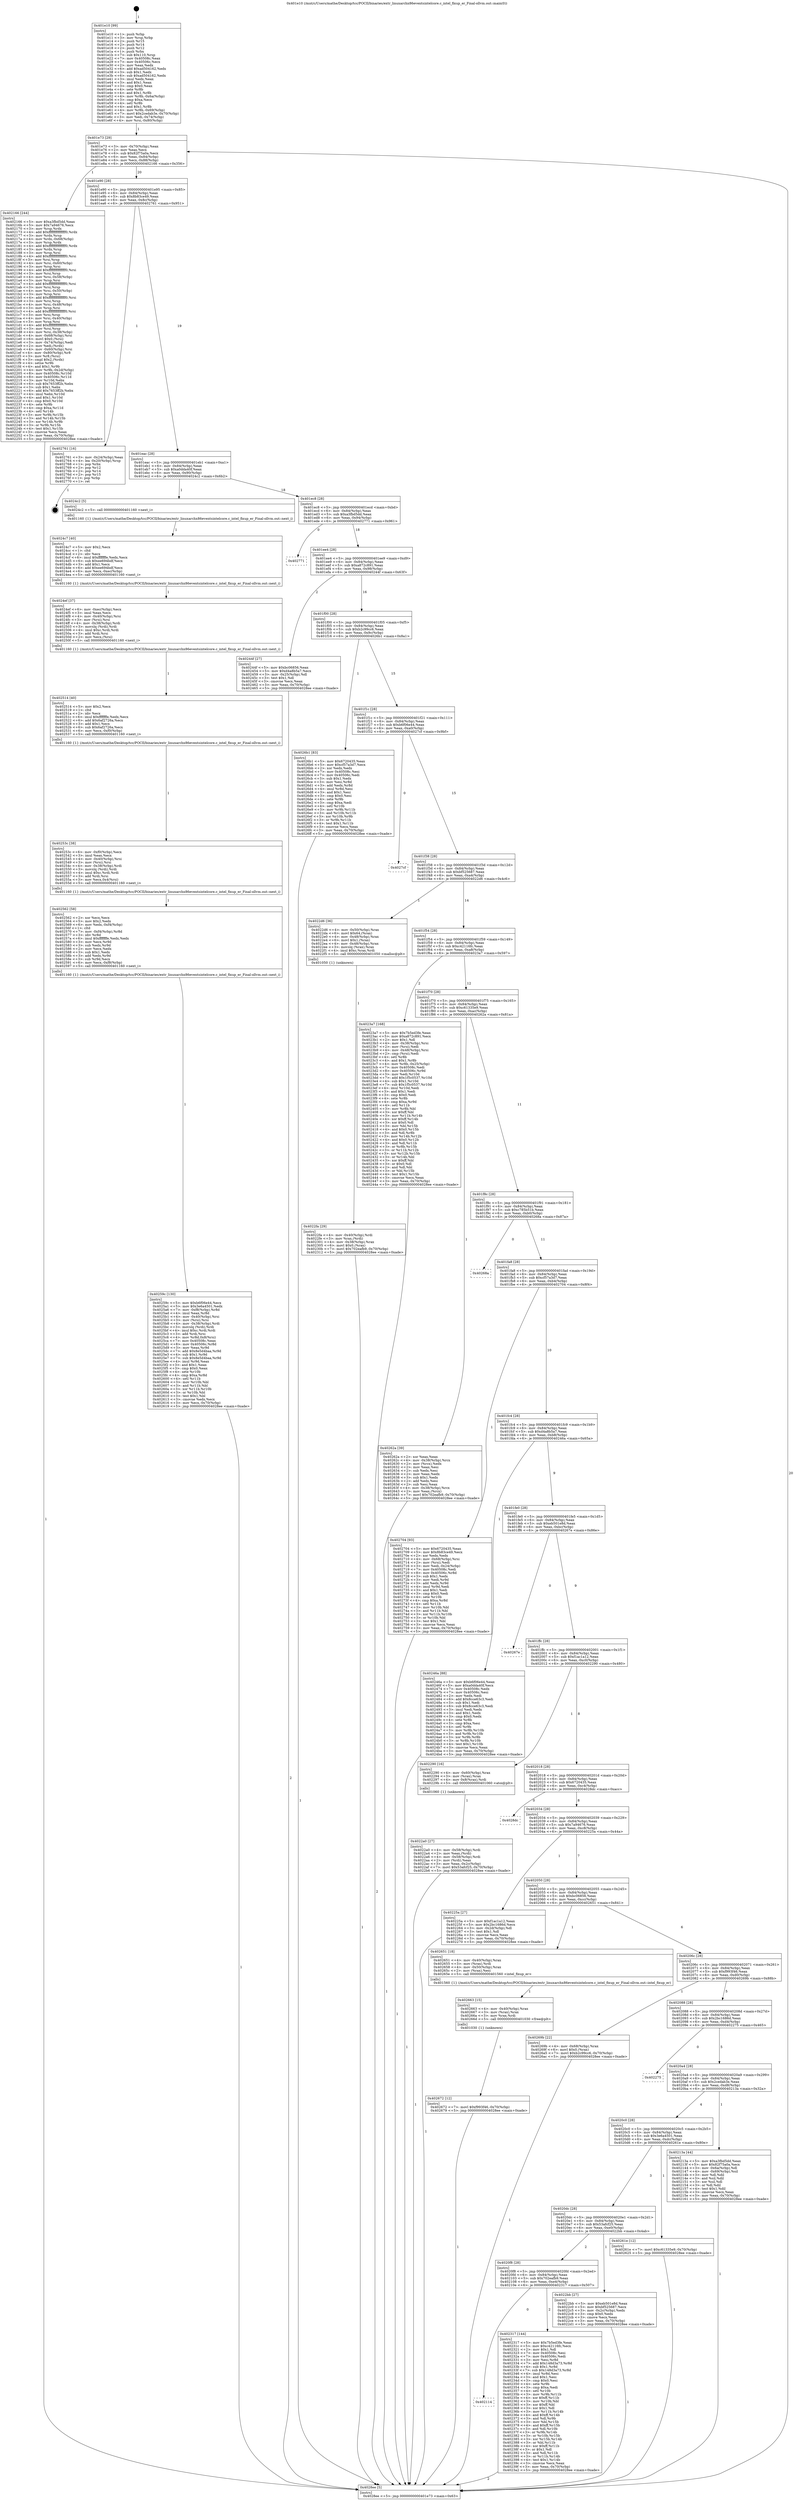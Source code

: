 digraph "0x401e10" {
  label = "0x401e10 (/mnt/c/Users/mathe/Desktop/tcc/POCII/binaries/extr_linuxarchx86eventsintelcore.c_intel_fixup_er_Final-ollvm.out::main(0))"
  labelloc = "t"
  node[shape=record]

  Entry [label="",width=0.3,height=0.3,shape=circle,fillcolor=black,style=filled]
  "0x401e73" [label="{
     0x401e73 [29]\l
     | [instrs]\l
     &nbsp;&nbsp;0x401e73 \<+3\>: mov -0x70(%rbp),%eax\l
     &nbsp;&nbsp;0x401e76 \<+2\>: mov %eax,%ecx\l
     &nbsp;&nbsp;0x401e78 \<+6\>: sub $0x82f75a0a,%ecx\l
     &nbsp;&nbsp;0x401e7e \<+6\>: mov %eax,-0x84(%rbp)\l
     &nbsp;&nbsp;0x401e84 \<+6\>: mov %ecx,-0x88(%rbp)\l
     &nbsp;&nbsp;0x401e8a \<+6\>: je 0000000000402166 \<main+0x356\>\l
  }"]
  "0x402166" [label="{
     0x402166 [244]\l
     | [instrs]\l
     &nbsp;&nbsp;0x402166 \<+5\>: mov $0xa3fbd5dd,%eax\l
     &nbsp;&nbsp;0x40216b \<+5\>: mov $0x7a94676,%ecx\l
     &nbsp;&nbsp;0x402170 \<+3\>: mov %rsp,%rdx\l
     &nbsp;&nbsp;0x402173 \<+4\>: add $0xfffffffffffffff0,%rdx\l
     &nbsp;&nbsp;0x402177 \<+3\>: mov %rdx,%rsp\l
     &nbsp;&nbsp;0x40217a \<+4\>: mov %rdx,-0x68(%rbp)\l
     &nbsp;&nbsp;0x40217e \<+3\>: mov %rsp,%rdx\l
     &nbsp;&nbsp;0x402181 \<+4\>: add $0xfffffffffffffff0,%rdx\l
     &nbsp;&nbsp;0x402185 \<+3\>: mov %rdx,%rsp\l
     &nbsp;&nbsp;0x402188 \<+3\>: mov %rsp,%rsi\l
     &nbsp;&nbsp;0x40218b \<+4\>: add $0xfffffffffffffff0,%rsi\l
     &nbsp;&nbsp;0x40218f \<+3\>: mov %rsi,%rsp\l
     &nbsp;&nbsp;0x402192 \<+4\>: mov %rsi,-0x60(%rbp)\l
     &nbsp;&nbsp;0x402196 \<+3\>: mov %rsp,%rsi\l
     &nbsp;&nbsp;0x402199 \<+4\>: add $0xfffffffffffffff0,%rsi\l
     &nbsp;&nbsp;0x40219d \<+3\>: mov %rsi,%rsp\l
     &nbsp;&nbsp;0x4021a0 \<+4\>: mov %rsi,-0x58(%rbp)\l
     &nbsp;&nbsp;0x4021a4 \<+3\>: mov %rsp,%rsi\l
     &nbsp;&nbsp;0x4021a7 \<+4\>: add $0xfffffffffffffff0,%rsi\l
     &nbsp;&nbsp;0x4021ab \<+3\>: mov %rsi,%rsp\l
     &nbsp;&nbsp;0x4021ae \<+4\>: mov %rsi,-0x50(%rbp)\l
     &nbsp;&nbsp;0x4021b2 \<+3\>: mov %rsp,%rsi\l
     &nbsp;&nbsp;0x4021b5 \<+4\>: add $0xfffffffffffffff0,%rsi\l
     &nbsp;&nbsp;0x4021b9 \<+3\>: mov %rsi,%rsp\l
     &nbsp;&nbsp;0x4021bc \<+4\>: mov %rsi,-0x48(%rbp)\l
     &nbsp;&nbsp;0x4021c0 \<+3\>: mov %rsp,%rsi\l
     &nbsp;&nbsp;0x4021c3 \<+4\>: add $0xfffffffffffffff0,%rsi\l
     &nbsp;&nbsp;0x4021c7 \<+3\>: mov %rsi,%rsp\l
     &nbsp;&nbsp;0x4021ca \<+4\>: mov %rsi,-0x40(%rbp)\l
     &nbsp;&nbsp;0x4021ce \<+3\>: mov %rsp,%rsi\l
     &nbsp;&nbsp;0x4021d1 \<+4\>: add $0xfffffffffffffff0,%rsi\l
     &nbsp;&nbsp;0x4021d5 \<+3\>: mov %rsi,%rsp\l
     &nbsp;&nbsp;0x4021d8 \<+4\>: mov %rsi,-0x38(%rbp)\l
     &nbsp;&nbsp;0x4021dc \<+4\>: mov -0x68(%rbp),%rsi\l
     &nbsp;&nbsp;0x4021e0 \<+6\>: movl $0x0,(%rsi)\l
     &nbsp;&nbsp;0x4021e6 \<+3\>: mov -0x74(%rbp),%edi\l
     &nbsp;&nbsp;0x4021e9 \<+2\>: mov %edi,(%rdx)\l
     &nbsp;&nbsp;0x4021eb \<+4\>: mov -0x60(%rbp),%rsi\l
     &nbsp;&nbsp;0x4021ef \<+4\>: mov -0x80(%rbp),%r8\l
     &nbsp;&nbsp;0x4021f3 \<+3\>: mov %r8,(%rsi)\l
     &nbsp;&nbsp;0x4021f6 \<+3\>: cmpl $0x2,(%rdx)\l
     &nbsp;&nbsp;0x4021f9 \<+4\>: setne %r9b\l
     &nbsp;&nbsp;0x4021fd \<+4\>: and $0x1,%r9b\l
     &nbsp;&nbsp;0x402201 \<+4\>: mov %r9b,-0x2d(%rbp)\l
     &nbsp;&nbsp;0x402205 \<+8\>: mov 0x40508c,%r10d\l
     &nbsp;&nbsp;0x40220d \<+8\>: mov 0x40506c,%r11d\l
     &nbsp;&nbsp;0x402215 \<+3\>: mov %r10d,%ebx\l
     &nbsp;&nbsp;0x402218 \<+6\>: sub $0x7653ff2b,%ebx\l
     &nbsp;&nbsp;0x40221e \<+3\>: sub $0x1,%ebx\l
     &nbsp;&nbsp;0x402221 \<+6\>: add $0x7653ff2b,%ebx\l
     &nbsp;&nbsp;0x402227 \<+4\>: imul %ebx,%r10d\l
     &nbsp;&nbsp;0x40222b \<+4\>: and $0x1,%r10d\l
     &nbsp;&nbsp;0x40222f \<+4\>: cmp $0x0,%r10d\l
     &nbsp;&nbsp;0x402233 \<+4\>: sete %r9b\l
     &nbsp;&nbsp;0x402237 \<+4\>: cmp $0xa,%r11d\l
     &nbsp;&nbsp;0x40223b \<+4\>: setl %r14b\l
     &nbsp;&nbsp;0x40223f \<+3\>: mov %r9b,%r15b\l
     &nbsp;&nbsp;0x402242 \<+3\>: and %r14b,%r15b\l
     &nbsp;&nbsp;0x402245 \<+3\>: xor %r14b,%r9b\l
     &nbsp;&nbsp;0x402248 \<+3\>: or %r9b,%r15b\l
     &nbsp;&nbsp;0x40224b \<+4\>: test $0x1,%r15b\l
     &nbsp;&nbsp;0x40224f \<+3\>: cmovne %ecx,%eax\l
     &nbsp;&nbsp;0x402252 \<+3\>: mov %eax,-0x70(%rbp)\l
     &nbsp;&nbsp;0x402255 \<+5\>: jmp 00000000004028ee \<main+0xade\>\l
  }"]
  "0x401e90" [label="{
     0x401e90 [28]\l
     | [instrs]\l
     &nbsp;&nbsp;0x401e90 \<+5\>: jmp 0000000000401e95 \<main+0x85\>\l
     &nbsp;&nbsp;0x401e95 \<+6\>: mov -0x84(%rbp),%eax\l
     &nbsp;&nbsp;0x401e9b \<+5\>: sub $0x8b83ce49,%eax\l
     &nbsp;&nbsp;0x401ea0 \<+6\>: mov %eax,-0x8c(%rbp)\l
     &nbsp;&nbsp;0x401ea6 \<+6\>: je 0000000000402761 \<main+0x951\>\l
  }"]
  Exit [label="",width=0.3,height=0.3,shape=circle,fillcolor=black,style=filled,peripheries=2]
  "0x402761" [label="{
     0x402761 [16]\l
     | [instrs]\l
     &nbsp;&nbsp;0x402761 \<+3\>: mov -0x24(%rbp),%eax\l
     &nbsp;&nbsp;0x402764 \<+4\>: lea -0x20(%rbp),%rsp\l
     &nbsp;&nbsp;0x402768 \<+1\>: pop %rbx\l
     &nbsp;&nbsp;0x402769 \<+2\>: pop %r12\l
     &nbsp;&nbsp;0x40276b \<+2\>: pop %r14\l
     &nbsp;&nbsp;0x40276d \<+2\>: pop %r15\l
     &nbsp;&nbsp;0x40276f \<+1\>: pop %rbp\l
     &nbsp;&nbsp;0x402770 \<+1\>: ret\l
  }"]
  "0x401eac" [label="{
     0x401eac [28]\l
     | [instrs]\l
     &nbsp;&nbsp;0x401eac \<+5\>: jmp 0000000000401eb1 \<main+0xa1\>\l
     &nbsp;&nbsp;0x401eb1 \<+6\>: mov -0x84(%rbp),%eax\l
     &nbsp;&nbsp;0x401eb7 \<+5\>: sub $0xa0dda40f,%eax\l
     &nbsp;&nbsp;0x401ebc \<+6\>: mov %eax,-0x90(%rbp)\l
     &nbsp;&nbsp;0x401ec2 \<+6\>: je 00000000004024c2 \<main+0x6b2\>\l
  }"]
  "0x402672" [label="{
     0x402672 [12]\l
     | [instrs]\l
     &nbsp;&nbsp;0x402672 \<+7\>: movl $0xf993f46,-0x70(%rbp)\l
     &nbsp;&nbsp;0x402679 \<+5\>: jmp 00000000004028ee \<main+0xade\>\l
  }"]
  "0x4024c2" [label="{
     0x4024c2 [5]\l
     | [instrs]\l
     &nbsp;&nbsp;0x4024c2 \<+5\>: call 0000000000401160 \<next_i\>\l
     | [calls]\l
     &nbsp;&nbsp;0x401160 \{1\} (/mnt/c/Users/mathe/Desktop/tcc/POCII/binaries/extr_linuxarchx86eventsintelcore.c_intel_fixup_er_Final-ollvm.out::next_i)\l
  }"]
  "0x401ec8" [label="{
     0x401ec8 [28]\l
     | [instrs]\l
     &nbsp;&nbsp;0x401ec8 \<+5\>: jmp 0000000000401ecd \<main+0xbd\>\l
     &nbsp;&nbsp;0x401ecd \<+6\>: mov -0x84(%rbp),%eax\l
     &nbsp;&nbsp;0x401ed3 \<+5\>: sub $0xa3fbd5dd,%eax\l
     &nbsp;&nbsp;0x401ed8 \<+6\>: mov %eax,-0x94(%rbp)\l
     &nbsp;&nbsp;0x401ede \<+6\>: je 0000000000402771 \<main+0x961\>\l
  }"]
  "0x402663" [label="{
     0x402663 [15]\l
     | [instrs]\l
     &nbsp;&nbsp;0x402663 \<+4\>: mov -0x40(%rbp),%rax\l
     &nbsp;&nbsp;0x402667 \<+3\>: mov (%rax),%rax\l
     &nbsp;&nbsp;0x40266a \<+3\>: mov %rax,%rdi\l
     &nbsp;&nbsp;0x40266d \<+5\>: call 0000000000401030 \<free@plt\>\l
     | [calls]\l
     &nbsp;&nbsp;0x401030 \{1\} (unknown)\l
  }"]
  "0x402771" [label="{
     0x402771\l
  }", style=dashed]
  "0x401ee4" [label="{
     0x401ee4 [28]\l
     | [instrs]\l
     &nbsp;&nbsp;0x401ee4 \<+5\>: jmp 0000000000401ee9 \<main+0xd9\>\l
     &nbsp;&nbsp;0x401ee9 \<+6\>: mov -0x84(%rbp),%eax\l
     &nbsp;&nbsp;0x401eef \<+5\>: sub $0xa872c891,%eax\l
     &nbsp;&nbsp;0x401ef4 \<+6\>: mov %eax,-0x98(%rbp)\l
     &nbsp;&nbsp;0x401efa \<+6\>: je 000000000040244f \<main+0x63f\>\l
  }"]
  "0x40259c" [label="{
     0x40259c [130]\l
     | [instrs]\l
     &nbsp;&nbsp;0x40259c \<+5\>: mov $0xb6f06e44,%ecx\l
     &nbsp;&nbsp;0x4025a1 \<+5\>: mov $0x3e6a4501,%edx\l
     &nbsp;&nbsp;0x4025a6 \<+7\>: mov -0xf8(%rbp),%r8d\l
     &nbsp;&nbsp;0x4025ad \<+4\>: imul %eax,%r8d\l
     &nbsp;&nbsp;0x4025b1 \<+4\>: mov -0x40(%rbp),%rsi\l
     &nbsp;&nbsp;0x4025b5 \<+3\>: mov (%rsi),%rsi\l
     &nbsp;&nbsp;0x4025b8 \<+4\>: mov -0x38(%rbp),%rdi\l
     &nbsp;&nbsp;0x4025bc \<+3\>: movslq (%rdi),%rdi\l
     &nbsp;&nbsp;0x4025bf \<+4\>: imul $0xc,%rdi,%rdi\l
     &nbsp;&nbsp;0x4025c3 \<+3\>: add %rdi,%rsi\l
     &nbsp;&nbsp;0x4025c6 \<+4\>: mov %r8d,0x8(%rsi)\l
     &nbsp;&nbsp;0x4025ca \<+7\>: mov 0x40508c,%eax\l
     &nbsp;&nbsp;0x4025d1 \<+8\>: mov 0x40506c,%r8d\l
     &nbsp;&nbsp;0x4025d9 \<+3\>: mov %eax,%r9d\l
     &nbsp;&nbsp;0x4025dc \<+7\>: add $0x8e5d4baa,%r9d\l
     &nbsp;&nbsp;0x4025e3 \<+4\>: sub $0x1,%r9d\l
     &nbsp;&nbsp;0x4025e7 \<+7\>: sub $0x8e5d4baa,%r9d\l
     &nbsp;&nbsp;0x4025ee \<+4\>: imul %r9d,%eax\l
     &nbsp;&nbsp;0x4025f2 \<+3\>: and $0x1,%eax\l
     &nbsp;&nbsp;0x4025f5 \<+3\>: cmp $0x0,%eax\l
     &nbsp;&nbsp;0x4025f8 \<+4\>: sete %r10b\l
     &nbsp;&nbsp;0x4025fc \<+4\>: cmp $0xa,%r8d\l
     &nbsp;&nbsp;0x402600 \<+4\>: setl %r11b\l
     &nbsp;&nbsp;0x402604 \<+3\>: mov %r10b,%bl\l
     &nbsp;&nbsp;0x402607 \<+3\>: and %r11b,%bl\l
     &nbsp;&nbsp;0x40260a \<+3\>: xor %r11b,%r10b\l
     &nbsp;&nbsp;0x40260d \<+3\>: or %r10b,%bl\l
     &nbsp;&nbsp;0x402610 \<+3\>: test $0x1,%bl\l
     &nbsp;&nbsp;0x402613 \<+3\>: cmovne %edx,%ecx\l
     &nbsp;&nbsp;0x402616 \<+3\>: mov %ecx,-0x70(%rbp)\l
     &nbsp;&nbsp;0x402619 \<+5\>: jmp 00000000004028ee \<main+0xade\>\l
  }"]
  "0x40244f" [label="{
     0x40244f [27]\l
     | [instrs]\l
     &nbsp;&nbsp;0x40244f \<+5\>: mov $0xbc06856,%eax\l
     &nbsp;&nbsp;0x402454 \<+5\>: mov $0xd4a8b5a7,%ecx\l
     &nbsp;&nbsp;0x402459 \<+3\>: mov -0x25(%rbp),%dl\l
     &nbsp;&nbsp;0x40245c \<+3\>: test $0x1,%dl\l
     &nbsp;&nbsp;0x40245f \<+3\>: cmovne %ecx,%eax\l
     &nbsp;&nbsp;0x402462 \<+3\>: mov %eax,-0x70(%rbp)\l
     &nbsp;&nbsp;0x402465 \<+5\>: jmp 00000000004028ee \<main+0xade\>\l
  }"]
  "0x401f00" [label="{
     0x401f00 [28]\l
     | [instrs]\l
     &nbsp;&nbsp;0x401f00 \<+5\>: jmp 0000000000401f05 \<main+0xf5\>\l
     &nbsp;&nbsp;0x401f05 \<+6\>: mov -0x84(%rbp),%eax\l
     &nbsp;&nbsp;0x401f0b \<+5\>: sub $0xb2c99cc6,%eax\l
     &nbsp;&nbsp;0x401f10 \<+6\>: mov %eax,-0x9c(%rbp)\l
     &nbsp;&nbsp;0x401f16 \<+6\>: je 00000000004026b1 \<main+0x8a1\>\l
  }"]
  "0x402562" [label="{
     0x402562 [58]\l
     | [instrs]\l
     &nbsp;&nbsp;0x402562 \<+2\>: xor %ecx,%ecx\l
     &nbsp;&nbsp;0x402564 \<+5\>: mov $0x2,%edx\l
     &nbsp;&nbsp;0x402569 \<+6\>: mov %edx,-0xf4(%rbp)\l
     &nbsp;&nbsp;0x40256f \<+1\>: cltd\l
     &nbsp;&nbsp;0x402570 \<+7\>: mov -0xf4(%rbp),%r8d\l
     &nbsp;&nbsp;0x402577 \<+3\>: idiv %r8d\l
     &nbsp;&nbsp;0x40257a \<+6\>: imul $0xfffffffe,%edx,%edx\l
     &nbsp;&nbsp;0x402580 \<+3\>: mov %ecx,%r9d\l
     &nbsp;&nbsp;0x402583 \<+3\>: sub %edx,%r9d\l
     &nbsp;&nbsp;0x402586 \<+2\>: mov %ecx,%edx\l
     &nbsp;&nbsp;0x402588 \<+3\>: sub $0x1,%edx\l
     &nbsp;&nbsp;0x40258b \<+3\>: add %edx,%r9d\l
     &nbsp;&nbsp;0x40258e \<+3\>: sub %r9d,%ecx\l
     &nbsp;&nbsp;0x402591 \<+6\>: mov %ecx,-0xf8(%rbp)\l
     &nbsp;&nbsp;0x402597 \<+5\>: call 0000000000401160 \<next_i\>\l
     | [calls]\l
     &nbsp;&nbsp;0x401160 \{1\} (/mnt/c/Users/mathe/Desktop/tcc/POCII/binaries/extr_linuxarchx86eventsintelcore.c_intel_fixup_er_Final-ollvm.out::next_i)\l
  }"]
  "0x4026b1" [label="{
     0x4026b1 [83]\l
     | [instrs]\l
     &nbsp;&nbsp;0x4026b1 \<+5\>: mov $0x6720435,%eax\l
     &nbsp;&nbsp;0x4026b6 \<+5\>: mov $0xcf57a3d7,%ecx\l
     &nbsp;&nbsp;0x4026bb \<+2\>: xor %edx,%edx\l
     &nbsp;&nbsp;0x4026bd \<+7\>: mov 0x40508c,%esi\l
     &nbsp;&nbsp;0x4026c4 \<+7\>: mov 0x40506c,%edi\l
     &nbsp;&nbsp;0x4026cb \<+3\>: sub $0x1,%edx\l
     &nbsp;&nbsp;0x4026ce \<+3\>: mov %esi,%r8d\l
     &nbsp;&nbsp;0x4026d1 \<+3\>: add %edx,%r8d\l
     &nbsp;&nbsp;0x4026d4 \<+4\>: imul %r8d,%esi\l
     &nbsp;&nbsp;0x4026d8 \<+3\>: and $0x1,%esi\l
     &nbsp;&nbsp;0x4026db \<+3\>: cmp $0x0,%esi\l
     &nbsp;&nbsp;0x4026de \<+4\>: sete %r9b\l
     &nbsp;&nbsp;0x4026e2 \<+3\>: cmp $0xa,%edi\l
     &nbsp;&nbsp;0x4026e5 \<+4\>: setl %r10b\l
     &nbsp;&nbsp;0x4026e9 \<+3\>: mov %r9b,%r11b\l
     &nbsp;&nbsp;0x4026ec \<+3\>: and %r10b,%r11b\l
     &nbsp;&nbsp;0x4026ef \<+3\>: xor %r10b,%r9b\l
     &nbsp;&nbsp;0x4026f2 \<+3\>: or %r9b,%r11b\l
     &nbsp;&nbsp;0x4026f5 \<+4\>: test $0x1,%r11b\l
     &nbsp;&nbsp;0x4026f9 \<+3\>: cmovne %ecx,%eax\l
     &nbsp;&nbsp;0x4026fc \<+3\>: mov %eax,-0x70(%rbp)\l
     &nbsp;&nbsp;0x4026ff \<+5\>: jmp 00000000004028ee \<main+0xade\>\l
  }"]
  "0x401f1c" [label="{
     0x401f1c [28]\l
     | [instrs]\l
     &nbsp;&nbsp;0x401f1c \<+5\>: jmp 0000000000401f21 \<main+0x111\>\l
     &nbsp;&nbsp;0x401f21 \<+6\>: mov -0x84(%rbp),%eax\l
     &nbsp;&nbsp;0x401f27 \<+5\>: sub $0xb6f06e44,%eax\l
     &nbsp;&nbsp;0x401f2c \<+6\>: mov %eax,-0xa0(%rbp)\l
     &nbsp;&nbsp;0x401f32 \<+6\>: je 00000000004027cf \<main+0x9bf\>\l
  }"]
  "0x40253c" [label="{
     0x40253c [38]\l
     | [instrs]\l
     &nbsp;&nbsp;0x40253c \<+6\>: mov -0xf0(%rbp),%ecx\l
     &nbsp;&nbsp;0x402542 \<+3\>: imul %eax,%ecx\l
     &nbsp;&nbsp;0x402545 \<+4\>: mov -0x40(%rbp),%rsi\l
     &nbsp;&nbsp;0x402549 \<+3\>: mov (%rsi),%rsi\l
     &nbsp;&nbsp;0x40254c \<+4\>: mov -0x38(%rbp),%rdi\l
     &nbsp;&nbsp;0x402550 \<+3\>: movslq (%rdi),%rdi\l
     &nbsp;&nbsp;0x402553 \<+4\>: imul $0xc,%rdi,%rdi\l
     &nbsp;&nbsp;0x402557 \<+3\>: add %rdi,%rsi\l
     &nbsp;&nbsp;0x40255a \<+3\>: mov %ecx,0x4(%rsi)\l
     &nbsp;&nbsp;0x40255d \<+5\>: call 0000000000401160 \<next_i\>\l
     | [calls]\l
     &nbsp;&nbsp;0x401160 \{1\} (/mnt/c/Users/mathe/Desktop/tcc/POCII/binaries/extr_linuxarchx86eventsintelcore.c_intel_fixup_er_Final-ollvm.out::next_i)\l
  }"]
  "0x4027cf" [label="{
     0x4027cf\l
  }", style=dashed]
  "0x401f38" [label="{
     0x401f38 [28]\l
     | [instrs]\l
     &nbsp;&nbsp;0x401f38 \<+5\>: jmp 0000000000401f3d \<main+0x12d\>\l
     &nbsp;&nbsp;0x401f3d \<+6\>: mov -0x84(%rbp),%eax\l
     &nbsp;&nbsp;0x401f43 \<+5\>: sub $0xbf525687,%eax\l
     &nbsp;&nbsp;0x401f48 \<+6\>: mov %eax,-0xa4(%rbp)\l
     &nbsp;&nbsp;0x401f4e \<+6\>: je 00000000004022d6 \<main+0x4c6\>\l
  }"]
  "0x402514" [label="{
     0x402514 [40]\l
     | [instrs]\l
     &nbsp;&nbsp;0x402514 \<+5\>: mov $0x2,%ecx\l
     &nbsp;&nbsp;0x402519 \<+1\>: cltd\l
     &nbsp;&nbsp;0x40251a \<+2\>: idiv %ecx\l
     &nbsp;&nbsp;0x40251c \<+6\>: imul $0xfffffffe,%edx,%ecx\l
     &nbsp;&nbsp;0x402522 \<+6\>: add $0x6af2726a,%ecx\l
     &nbsp;&nbsp;0x402528 \<+3\>: add $0x1,%ecx\l
     &nbsp;&nbsp;0x40252b \<+6\>: sub $0x6af2726a,%ecx\l
     &nbsp;&nbsp;0x402531 \<+6\>: mov %ecx,-0xf0(%rbp)\l
     &nbsp;&nbsp;0x402537 \<+5\>: call 0000000000401160 \<next_i\>\l
     | [calls]\l
     &nbsp;&nbsp;0x401160 \{1\} (/mnt/c/Users/mathe/Desktop/tcc/POCII/binaries/extr_linuxarchx86eventsintelcore.c_intel_fixup_er_Final-ollvm.out::next_i)\l
  }"]
  "0x4022d6" [label="{
     0x4022d6 [36]\l
     | [instrs]\l
     &nbsp;&nbsp;0x4022d6 \<+4\>: mov -0x50(%rbp),%rax\l
     &nbsp;&nbsp;0x4022da \<+6\>: movl $0x64,(%rax)\l
     &nbsp;&nbsp;0x4022e0 \<+4\>: mov -0x48(%rbp),%rax\l
     &nbsp;&nbsp;0x4022e4 \<+6\>: movl $0x1,(%rax)\l
     &nbsp;&nbsp;0x4022ea \<+4\>: mov -0x48(%rbp),%rax\l
     &nbsp;&nbsp;0x4022ee \<+3\>: movslq (%rax),%rax\l
     &nbsp;&nbsp;0x4022f1 \<+4\>: imul $0xc,%rax,%rdi\l
     &nbsp;&nbsp;0x4022f5 \<+5\>: call 0000000000401050 \<malloc@plt\>\l
     | [calls]\l
     &nbsp;&nbsp;0x401050 \{1\} (unknown)\l
  }"]
  "0x401f54" [label="{
     0x401f54 [28]\l
     | [instrs]\l
     &nbsp;&nbsp;0x401f54 \<+5\>: jmp 0000000000401f59 \<main+0x149\>\l
     &nbsp;&nbsp;0x401f59 \<+6\>: mov -0x84(%rbp),%eax\l
     &nbsp;&nbsp;0x401f5f \<+5\>: sub $0xc42116fc,%eax\l
     &nbsp;&nbsp;0x401f64 \<+6\>: mov %eax,-0xa8(%rbp)\l
     &nbsp;&nbsp;0x401f6a \<+6\>: je 00000000004023a7 \<main+0x597\>\l
  }"]
  "0x4024ef" [label="{
     0x4024ef [37]\l
     | [instrs]\l
     &nbsp;&nbsp;0x4024ef \<+6\>: mov -0xec(%rbp),%ecx\l
     &nbsp;&nbsp;0x4024f5 \<+3\>: imul %eax,%ecx\l
     &nbsp;&nbsp;0x4024f8 \<+4\>: mov -0x40(%rbp),%rsi\l
     &nbsp;&nbsp;0x4024fc \<+3\>: mov (%rsi),%rsi\l
     &nbsp;&nbsp;0x4024ff \<+4\>: mov -0x38(%rbp),%rdi\l
     &nbsp;&nbsp;0x402503 \<+3\>: movslq (%rdi),%rdi\l
     &nbsp;&nbsp;0x402506 \<+4\>: imul $0xc,%rdi,%rdi\l
     &nbsp;&nbsp;0x40250a \<+3\>: add %rdi,%rsi\l
     &nbsp;&nbsp;0x40250d \<+2\>: mov %ecx,(%rsi)\l
     &nbsp;&nbsp;0x40250f \<+5\>: call 0000000000401160 \<next_i\>\l
     | [calls]\l
     &nbsp;&nbsp;0x401160 \{1\} (/mnt/c/Users/mathe/Desktop/tcc/POCII/binaries/extr_linuxarchx86eventsintelcore.c_intel_fixup_er_Final-ollvm.out::next_i)\l
  }"]
  "0x4023a7" [label="{
     0x4023a7 [168]\l
     | [instrs]\l
     &nbsp;&nbsp;0x4023a7 \<+5\>: mov $0x7b5ed3fe,%eax\l
     &nbsp;&nbsp;0x4023ac \<+5\>: mov $0xa872c891,%ecx\l
     &nbsp;&nbsp;0x4023b1 \<+2\>: mov $0x1,%dl\l
     &nbsp;&nbsp;0x4023b3 \<+4\>: mov -0x38(%rbp),%rsi\l
     &nbsp;&nbsp;0x4023b7 \<+2\>: mov (%rsi),%edi\l
     &nbsp;&nbsp;0x4023b9 \<+4\>: mov -0x48(%rbp),%rsi\l
     &nbsp;&nbsp;0x4023bd \<+2\>: cmp (%rsi),%edi\l
     &nbsp;&nbsp;0x4023bf \<+4\>: setl %r8b\l
     &nbsp;&nbsp;0x4023c3 \<+4\>: and $0x1,%r8b\l
     &nbsp;&nbsp;0x4023c7 \<+4\>: mov %r8b,-0x25(%rbp)\l
     &nbsp;&nbsp;0x4023cb \<+7\>: mov 0x40508c,%edi\l
     &nbsp;&nbsp;0x4023d2 \<+8\>: mov 0x40506c,%r9d\l
     &nbsp;&nbsp;0x4023da \<+3\>: mov %edi,%r10d\l
     &nbsp;&nbsp;0x4023dd \<+7\>: add $0x1f5c0537,%r10d\l
     &nbsp;&nbsp;0x4023e4 \<+4\>: sub $0x1,%r10d\l
     &nbsp;&nbsp;0x4023e8 \<+7\>: sub $0x1f5c0537,%r10d\l
     &nbsp;&nbsp;0x4023ef \<+4\>: imul %r10d,%edi\l
     &nbsp;&nbsp;0x4023f3 \<+3\>: and $0x1,%edi\l
     &nbsp;&nbsp;0x4023f6 \<+3\>: cmp $0x0,%edi\l
     &nbsp;&nbsp;0x4023f9 \<+4\>: sete %r8b\l
     &nbsp;&nbsp;0x4023fd \<+4\>: cmp $0xa,%r9d\l
     &nbsp;&nbsp;0x402401 \<+4\>: setl %r11b\l
     &nbsp;&nbsp;0x402405 \<+3\>: mov %r8b,%bl\l
     &nbsp;&nbsp;0x402408 \<+3\>: xor $0xff,%bl\l
     &nbsp;&nbsp;0x40240b \<+3\>: mov %r11b,%r14b\l
     &nbsp;&nbsp;0x40240e \<+4\>: xor $0xff,%r14b\l
     &nbsp;&nbsp;0x402412 \<+3\>: xor $0x0,%dl\l
     &nbsp;&nbsp;0x402415 \<+3\>: mov %bl,%r15b\l
     &nbsp;&nbsp;0x402418 \<+4\>: and $0x0,%r15b\l
     &nbsp;&nbsp;0x40241c \<+3\>: and %dl,%r8b\l
     &nbsp;&nbsp;0x40241f \<+3\>: mov %r14b,%r12b\l
     &nbsp;&nbsp;0x402422 \<+4\>: and $0x0,%r12b\l
     &nbsp;&nbsp;0x402426 \<+3\>: and %dl,%r11b\l
     &nbsp;&nbsp;0x402429 \<+3\>: or %r8b,%r15b\l
     &nbsp;&nbsp;0x40242c \<+3\>: or %r11b,%r12b\l
     &nbsp;&nbsp;0x40242f \<+3\>: xor %r12b,%r15b\l
     &nbsp;&nbsp;0x402432 \<+3\>: or %r14b,%bl\l
     &nbsp;&nbsp;0x402435 \<+3\>: xor $0xff,%bl\l
     &nbsp;&nbsp;0x402438 \<+3\>: or $0x0,%dl\l
     &nbsp;&nbsp;0x40243b \<+2\>: and %dl,%bl\l
     &nbsp;&nbsp;0x40243d \<+3\>: or %bl,%r15b\l
     &nbsp;&nbsp;0x402440 \<+4\>: test $0x1,%r15b\l
     &nbsp;&nbsp;0x402444 \<+3\>: cmovne %ecx,%eax\l
     &nbsp;&nbsp;0x402447 \<+3\>: mov %eax,-0x70(%rbp)\l
     &nbsp;&nbsp;0x40244a \<+5\>: jmp 00000000004028ee \<main+0xade\>\l
  }"]
  "0x401f70" [label="{
     0x401f70 [28]\l
     | [instrs]\l
     &nbsp;&nbsp;0x401f70 \<+5\>: jmp 0000000000401f75 \<main+0x165\>\l
     &nbsp;&nbsp;0x401f75 \<+6\>: mov -0x84(%rbp),%eax\l
     &nbsp;&nbsp;0x401f7b \<+5\>: sub $0xc61335e9,%eax\l
     &nbsp;&nbsp;0x401f80 \<+6\>: mov %eax,-0xac(%rbp)\l
     &nbsp;&nbsp;0x401f86 \<+6\>: je 000000000040262a \<main+0x81a\>\l
  }"]
  "0x4024c7" [label="{
     0x4024c7 [40]\l
     | [instrs]\l
     &nbsp;&nbsp;0x4024c7 \<+5\>: mov $0x2,%ecx\l
     &nbsp;&nbsp;0x4024cc \<+1\>: cltd\l
     &nbsp;&nbsp;0x4024cd \<+2\>: idiv %ecx\l
     &nbsp;&nbsp;0x4024cf \<+6\>: imul $0xfffffffe,%edx,%ecx\l
     &nbsp;&nbsp;0x4024d5 \<+6\>: sub $0xee694bdf,%ecx\l
     &nbsp;&nbsp;0x4024db \<+3\>: add $0x1,%ecx\l
     &nbsp;&nbsp;0x4024de \<+6\>: add $0xee694bdf,%ecx\l
     &nbsp;&nbsp;0x4024e4 \<+6\>: mov %ecx,-0xec(%rbp)\l
     &nbsp;&nbsp;0x4024ea \<+5\>: call 0000000000401160 \<next_i\>\l
     | [calls]\l
     &nbsp;&nbsp;0x401160 \{1\} (/mnt/c/Users/mathe/Desktop/tcc/POCII/binaries/extr_linuxarchx86eventsintelcore.c_intel_fixup_er_Final-ollvm.out::next_i)\l
  }"]
  "0x40262a" [label="{
     0x40262a [39]\l
     | [instrs]\l
     &nbsp;&nbsp;0x40262a \<+2\>: xor %eax,%eax\l
     &nbsp;&nbsp;0x40262c \<+4\>: mov -0x38(%rbp),%rcx\l
     &nbsp;&nbsp;0x402630 \<+2\>: mov (%rcx),%edx\l
     &nbsp;&nbsp;0x402632 \<+2\>: mov %eax,%esi\l
     &nbsp;&nbsp;0x402634 \<+2\>: sub %edx,%esi\l
     &nbsp;&nbsp;0x402636 \<+2\>: mov %eax,%edx\l
     &nbsp;&nbsp;0x402638 \<+3\>: sub $0x1,%edx\l
     &nbsp;&nbsp;0x40263b \<+2\>: add %edx,%esi\l
     &nbsp;&nbsp;0x40263d \<+2\>: sub %esi,%eax\l
     &nbsp;&nbsp;0x40263f \<+4\>: mov -0x38(%rbp),%rcx\l
     &nbsp;&nbsp;0x402643 \<+2\>: mov %eax,(%rcx)\l
     &nbsp;&nbsp;0x402645 \<+7\>: movl $0x702eafb9,-0x70(%rbp)\l
     &nbsp;&nbsp;0x40264c \<+5\>: jmp 00000000004028ee \<main+0xade\>\l
  }"]
  "0x401f8c" [label="{
     0x401f8c [28]\l
     | [instrs]\l
     &nbsp;&nbsp;0x401f8c \<+5\>: jmp 0000000000401f91 \<main+0x181\>\l
     &nbsp;&nbsp;0x401f91 \<+6\>: mov -0x84(%rbp),%eax\l
     &nbsp;&nbsp;0x401f97 \<+5\>: sub $0xc785b51b,%eax\l
     &nbsp;&nbsp;0x401f9c \<+6\>: mov %eax,-0xb0(%rbp)\l
     &nbsp;&nbsp;0x401fa2 \<+6\>: je 000000000040268a \<main+0x87a\>\l
  }"]
  "0x402114" [label="{
     0x402114\l
  }", style=dashed]
  "0x40268a" [label="{
     0x40268a\l
  }", style=dashed]
  "0x401fa8" [label="{
     0x401fa8 [28]\l
     | [instrs]\l
     &nbsp;&nbsp;0x401fa8 \<+5\>: jmp 0000000000401fad \<main+0x19d\>\l
     &nbsp;&nbsp;0x401fad \<+6\>: mov -0x84(%rbp),%eax\l
     &nbsp;&nbsp;0x401fb3 \<+5\>: sub $0xcf57a3d7,%eax\l
     &nbsp;&nbsp;0x401fb8 \<+6\>: mov %eax,-0xb4(%rbp)\l
     &nbsp;&nbsp;0x401fbe \<+6\>: je 0000000000402704 \<main+0x8f4\>\l
  }"]
  "0x402317" [label="{
     0x402317 [144]\l
     | [instrs]\l
     &nbsp;&nbsp;0x402317 \<+5\>: mov $0x7b5ed3fe,%eax\l
     &nbsp;&nbsp;0x40231c \<+5\>: mov $0xc42116fc,%ecx\l
     &nbsp;&nbsp;0x402321 \<+2\>: mov $0x1,%dl\l
     &nbsp;&nbsp;0x402323 \<+7\>: mov 0x40508c,%esi\l
     &nbsp;&nbsp;0x40232a \<+7\>: mov 0x40506c,%edi\l
     &nbsp;&nbsp;0x402331 \<+3\>: mov %esi,%r8d\l
     &nbsp;&nbsp;0x402334 \<+7\>: add $0x148d3a73,%r8d\l
     &nbsp;&nbsp;0x40233b \<+4\>: sub $0x1,%r8d\l
     &nbsp;&nbsp;0x40233f \<+7\>: sub $0x148d3a73,%r8d\l
     &nbsp;&nbsp;0x402346 \<+4\>: imul %r8d,%esi\l
     &nbsp;&nbsp;0x40234a \<+3\>: and $0x1,%esi\l
     &nbsp;&nbsp;0x40234d \<+3\>: cmp $0x0,%esi\l
     &nbsp;&nbsp;0x402350 \<+4\>: sete %r9b\l
     &nbsp;&nbsp;0x402354 \<+3\>: cmp $0xa,%edi\l
     &nbsp;&nbsp;0x402357 \<+4\>: setl %r10b\l
     &nbsp;&nbsp;0x40235b \<+3\>: mov %r9b,%r11b\l
     &nbsp;&nbsp;0x40235e \<+4\>: xor $0xff,%r11b\l
     &nbsp;&nbsp;0x402362 \<+3\>: mov %r10b,%bl\l
     &nbsp;&nbsp;0x402365 \<+3\>: xor $0xff,%bl\l
     &nbsp;&nbsp;0x402368 \<+3\>: xor $0x1,%dl\l
     &nbsp;&nbsp;0x40236b \<+3\>: mov %r11b,%r14b\l
     &nbsp;&nbsp;0x40236e \<+4\>: and $0xff,%r14b\l
     &nbsp;&nbsp;0x402372 \<+3\>: and %dl,%r9b\l
     &nbsp;&nbsp;0x402375 \<+3\>: mov %bl,%r15b\l
     &nbsp;&nbsp;0x402378 \<+4\>: and $0xff,%r15b\l
     &nbsp;&nbsp;0x40237c \<+3\>: and %dl,%r10b\l
     &nbsp;&nbsp;0x40237f \<+3\>: or %r9b,%r14b\l
     &nbsp;&nbsp;0x402382 \<+3\>: or %r10b,%r15b\l
     &nbsp;&nbsp;0x402385 \<+3\>: xor %r15b,%r14b\l
     &nbsp;&nbsp;0x402388 \<+3\>: or %bl,%r11b\l
     &nbsp;&nbsp;0x40238b \<+4\>: xor $0xff,%r11b\l
     &nbsp;&nbsp;0x40238f \<+3\>: or $0x1,%dl\l
     &nbsp;&nbsp;0x402392 \<+3\>: and %dl,%r11b\l
     &nbsp;&nbsp;0x402395 \<+3\>: or %r11b,%r14b\l
     &nbsp;&nbsp;0x402398 \<+4\>: test $0x1,%r14b\l
     &nbsp;&nbsp;0x40239c \<+3\>: cmovne %ecx,%eax\l
     &nbsp;&nbsp;0x40239f \<+3\>: mov %eax,-0x70(%rbp)\l
     &nbsp;&nbsp;0x4023a2 \<+5\>: jmp 00000000004028ee \<main+0xade\>\l
  }"]
  "0x402704" [label="{
     0x402704 [93]\l
     | [instrs]\l
     &nbsp;&nbsp;0x402704 \<+5\>: mov $0x6720435,%eax\l
     &nbsp;&nbsp;0x402709 \<+5\>: mov $0x8b83ce49,%ecx\l
     &nbsp;&nbsp;0x40270e \<+2\>: xor %edx,%edx\l
     &nbsp;&nbsp;0x402710 \<+4\>: mov -0x68(%rbp),%rsi\l
     &nbsp;&nbsp;0x402714 \<+2\>: mov (%rsi),%edi\l
     &nbsp;&nbsp;0x402716 \<+3\>: mov %edi,-0x24(%rbp)\l
     &nbsp;&nbsp;0x402719 \<+7\>: mov 0x40508c,%edi\l
     &nbsp;&nbsp;0x402720 \<+8\>: mov 0x40506c,%r8d\l
     &nbsp;&nbsp;0x402728 \<+3\>: sub $0x1,%edx\l
     &nbsp;&nbsp;0x40272b \<+3\>: mov %edi,%r9d\l
     &nbsp;&nbsp;0x40272e \<+3\>: add %edx,%r9d\l
     &nbsp;&nbsp;0x402731 \<+4\>: imul %r9d,%edi\l
     &nbsp;&nbsp;0x402735 \<+3\>: and $0x1,%edi\l
     &nbsp;&nbsp;0x402738 \<+3\>: cmp $0x0,%edi\l
     &nbsp;&nbsp;0x40273b \<+4\>: sete %r10b\l
     &nbsp;&nbsp;0x40273f \<+4\>: cmp $0xa,%r8d\l
     &nbsp;&nbsp;0x402743 \<+4\>: setl %r11b\l
     &nbsp;&nbsp;0x402747 \<+3\>: mov %r10b,%bl\l
     &nbsp;&nbsp;0x40274a \<+3\>: and %r11b,%bl\l
     &nbsp;&nbsp;0x40274d \<+3\>: xor %r11b,%r10b\l
     &nbsp;&nbsp;0x402750 \<+3\>: or %r10b,%bl\l
     &nbsp;&nbsp;0x402753 \<+3\>: test $0x1,%bl\l
     &nbsp;&nbsp;0x402756 \<+3\>: cmovne %ecx,%eax\l
     &nbsp;&nbsp;0x402759 \<+3\>: mov %eax,-0x70(%rbp)\l
     &nbsp;&nbsp;0x40275c \<+5\>: jmp 00000000004028ee \<main+0xade\>\l
  }"]
  "0x401fc4" [label="{
     0x401fc4 [28]\l
     | [instrs]\l
     &nbsp;&nbsp;0x401fc4 \<+5\>: jmp 0000000000401fc9 \<main+0x1b9\>\l
     &nbsp;&nbsp;0x401fc9 \<+6\>: mov -0x84(%rbp),%eax\l
     &nbsp;&nbsp;0x401fcf \<+5\>: sub $0xd4a8b5a7,%eax\l
     &nbsp;&nbsp;0x401fd4 \<+6\>: mov %eax,-0xb8(%rbp)\l
     &nbsp;&nbsp;0x401fda \<+6\>: je 000000000040246a \<main+0x65a\>\l
  }"]
  "0x4022fa" [label="{
     0x4022fa [29]\l
     | [instrs]\l
     &nbsp;&nbsp;0x4022fa \<+4\>: mov -0x40(%rbp),%rdi\l
     &nbsp;&nbsp;0x4022fe \<+3\>: mov %rax,(%rdi)\l
     &nbsp;&nbsp;0x402301 \<+4\>: mov -0x38(%rbp),%rax\l
     &nbsp;&nbsp;0x402305 \<+6\>: movl $0x0,(%rax)\l
     &nbsp;&nbsp;0x40230b \<+7\>: movl $0x702eafb9,-0x70(%rbp)\l
     &nbsp;&nbsp;0x402312 \<+5\>: jmp 00000000004028ee \<main+0xade\>\l
  }"]
  "0x40246a" [label="{
     0x40246a [88]\l
     | [instrs]\l
     &nbsp;&nbsp;0x40246a \<+5\>: mov $0xb6f06e44,%eax\l
     &nbsp;&nbsp;0x40246f \<+5\>: mov $0xa0dda40f,%ecx\l
     &nbsp;&nbsp;0x402474 \<+7\>: mov 0x40508c,%edx\l
     &nbsp;&nbsp;0x40247b \<+7\>: mov 0x40506c,%esi\l
     &nbsp;&nbsp;0x402482 \<+2\>: mov %edx,%edi\l
     &nbsp;&nbsp;0x402484 \<+6\>: add $0x8cce63c3,%edi\l
     &nbsp;&nbsp;0x40248a \<+3\>: sub $0x1,%edi\l
     &nbsp;&nbsp;0x40248d \<+6\>: sub $0x8cce63c3,%edi\l
     &nbsp;&nbsp;0x402493 \<+3\>: imul %edi,%edx\l
     &nbsp;&nbsp;0x402496 \<+3\>: and $0x1,%edx\l
     &nbsp;&nbsp;0x402499 \<+3\>: cmp $0x0,%edx\l
     &nbsp;&nbsp;0x40249c \<+4\>: sete %r8b\l
     &nbsp;&nbsp;0x4024a0 \<+3\>: cmp $0xa,%esi\l
     &nbsp;&nbsp;0x4024a3 \<+4\>: setl %r9b\l
     &nbsp;&nbsp;0x4024a7 \<+3\>: mov %r8b,%r10b\l
     &nbsp;&nbsp;0x4024aa \<+3\>: and %r9b,%r10b\l
     &nbsp;&nbsp;0x4024ad \<+3\>: xor %r9b,%r8b\l
     &nbsp;&nbsp;0x4024b0 \<+3\>: or %r8b,%r10b\l
     &nbsp;&nbsp;0x4024b3 \<+4\>: test $0x1,%r10b\l
     &nbsp;&nbsp;0x4024b7 \<+3\>: cmovne %ecx,%eax\l
     &nbsp;&nbsp;0x4024ba \<+3\>: mov %eax,-0x70(%rbp)\l
     &nbsp;&nbsp;0x4024bd \<+5\>: jmp 00000000004028ee \<main+0xade\>\l
  }"]
  "0x401fe0" [label="{
     0x401fe0 [28]\l
     | [instrs]\l
     &nbsp;&nbsp;0x401fe0 \<+5\>: jmp 0000000000401fe5 \<main+0x1d5\>\l
     &nbsp;&nbsp;0x401fe5 \<+6\>: mov -0x84(%rbp),%eax\l
     &nbsp;&nbsp;0x401feb \<+5\>: sub $0xeb501e8d,%eax\l
     &nbsp;&nbsp;0x401ff0 \<+6\>: mov %eax,-0xbc(%rbp)\l
     &nbsp;&nbsp;0x401ff6 \<+6\>: je 000000000040267e \<main+0x86e\>\l
  }"]
  "0x4020f8" [label="{
     0x4020f8 [28]\l
     | [instrs]\l
     &nbsp;&nbsp;0x4020f8 \<+5\>: jmp 00000000004020fd \<main+0x2ed\>\l
     &nbsp;&nbsp;0x4020fd \<+6\>: mov -0x84(%rbp),%eax\l
     &nbsp;&nbsp;0x402103 \<+5\>: sub $0x702eafb9,%eax\l
     &nbsp;&nbsp;0x402108 \<+6\>: mov %eax,-0xe4(%rbp)\l
     &nbsp;&nbsp;0x40210e \<+6\>: je 0000000000402317 \<main+0x507\>\l
  }"]
  "0x40267e" [label="{
     0x40267e\l
  }", style=dashed]
  "0x401ffc" [label="{
     0x401ffc [28]\l
     | [instrs]\l
     &nbsp;&nbsp;0x401ffc \<+5\>: jmp 0000000000402001 \<main+0x1f1\>\l
     &nbsp;&nbsp;0x402001 \<+6\>: mov -0x84(%rbp),%eax\l
     &nbsp;&nbsp;0x402007 \<+5\>: sub $0xf1ac1a12,%eax\l
     &nbsp;&nbsp;0x40200c \<+6\>: mov %eax,-0xc0(%rbp)\l
     &nbsp;&nbsp;0x402012 \<+6\>: je 0000000000402290 \<main+0x480\>\l
  }"]
  "0x4022bb" [label="{
     0x4022bb [27]\l
     | [instrs]\l
     &nbsp;&nbsp;0x4022bb \<+5\>: mov $0xeb501e8d,%eax\l
     &nbsp;&nbsp;0x4022c0 \<+5\>: mov $0xbf525687,%ecx\l
     &nbsp;&nbsp;0x4022c5 \<+3\>: mov -0x2c(%rbp),%edx\l
     &nbsp;&nbsp;0x4022c8 \<+3\>: cmp $0x0,%edx\l
     &nbsp;&nbsp;0x4022cb \<+3\>: cmove %ecx,%eax\l
     &nbsp;&nbsp;0x4022ce \<+3\>: mov %eax,-0x70(%rbp)\l
     &nbsp;&nbsp;0x4022d1 \<+5\>: jmp 00000000004028ee \<main+0xade\>\l
  }"]
  "0x402290" [label="{
     0x402290 [16]\l
     | [instrs]\l
     &nbsp;&nbsp;0x402290 \<+4\>: mov -0x60(%rbp),%rax\l
     &nbsp;&nbsp;0x402294 \<+3\>: mov (%rax),%rax\l
     &nbsp;&nbsp;0x402297 \<+4\>: mov 0x8(%rax),%rdi\l
     &nbsp;&nbsp;0x40229b \<+5\>: call 0000000000401060 \<atoi@plt\>\l
     | [calls]\l
     &nbsp;&nbsp;0x401060 \{1\} (unknown)\l
  }"]
  "0x402018" [label="{
     0x402018 [28]\l
     | [instrs]\l
     &nbsp;&nbsp;0x402018 \<+5\>: jmp 000000000040201d \<main+0x20d\>\l
     &nbsp;&nbsp;0x40201d \<+6\>: mov -0x84(%rbp),%eax\l
     &nbsp;&nbsp;0x402023 \<+5\>: sub $0x6720435,%eax\l
     &nbsp;&nbsp;0x402028 \<+6\>: mov %eax,-0xc4(%rbp)\l
     &nbsp;&nbsp;0x40202e \<+6\>: je 00000000004028dc \<main+0xacc\>\l
  }"]
  "0x4020dc" [label="{
     0x4020dc [28]\l
     | [instrs]\l
     &nbsp;&nbsp;0x4020dc \<+5\>: jmp 00000000004020e1 \<main+0x2d1\>\l
     &nbsp;&nbsp;0x4020e1 \<+6\>: mov -0x84(%rbp),%eax\l
     &nbsp;&nbsp;0x4020e7 \<+5\>: sub $0x53afcf25,%eax\l
     &nbsp;&nbsp;0x4020ec \<+6\>: mov %eax,-0xe0(%rbp)\l
     &nbsp;&nbsp;0x4020f2 \<+6\>: je 00000000004022bb \<main+0x4ab\>\l
  }"]
  "0x4028dc" [label="{
     0x4028dc\l
  }", style=dashed]
  "0x402034" [label="{
     0x402034 [28]\l
     | [instrs]\l
     &nbsp;&nbsp;0x402034 \<+5\>: jmp 0000000000402039 \<main+0x229\>\l
     &nbsp;&nbsp;0x402039 \<+6\>: mov -0x84(%rbp),%eax\l
     &nbsp;&nbsp;0x40203f \<+5\>: sub $0x7a94676,%eax\l
     &nbsp;&nbsp;0x402044 \<+6\>: mov %eax,-0xc8(%rbp)\l
     &nbsp;&nbsp;0x40204a \<+6\>: je 000000000040225a \<main+0x44a\>\l
  }"]
  "0x40261e" [label="{
     0x40261e [12]\l
     | [instrs]\l
     &nbsp;&nbsp;0x40261e \<+7\>: movl $0xc61335e9,-0x70(%rbp)\l
     &nbsp;&nbsp;0x402625 \<+5\>: jmp 00000000004028ee \<main+0xade\>\l
  }"]
  "0x40225a" [label="{
     0x40225a [27]\l
     | [instrs]\l
     &nbsp;&nbsp;0x40225a \<+5\>: mov $0xf1ac1a12,%eax\l
     &nbsp;&nbsp;0x40225f \<+5\>: mov $0x2bc1686d,%ecx\l
     &nbsp;&nbsp;0x402264 \<+3\>: mov -0x2d(%rbp),%dl\l
     &nbsp;&nbsp;0x402267 \<+3\>: test $0x1,%dl\l
     &nbsp;&nbsp;0x40226a \<+3\>: cmovne %ecx,%eax\l
     &nbsp;&nbsp;0x40226d \<+3\>: mov %eax,-0x70(%rbp)\l
     &nbsp;&nbsp;0x402270 \<+5\>: jmp 00000000004028ee \<main+0xade\>\l
  }"]
  "0x402050" [label="{
     0x402050 [28]\l
     | [instrs]\l
     &nbsp;&nbsp;0x402050 \<+5\>: jmp 0000000000402055 \<main+0x245\>\l
     &nbsp;&nbsp;0x402055 \<+6\>: mov -0x84(%rbp),%eax\l
     &nbsp;&nbsp;0x40205b \<+5\>: sub $0xbc06856,%eax\l
     &nbsp;&nbsp;0x402060 \<+6\>: mov %eax,-0xcc(%rbp)\l
     &nbsp;&nbsp;0x402066 \<+6\>: je 0000000000402651 \<main+0x841\>\l
  }"]
  "0x4022a0" [label="{
     0x4022a0 [27]\l
     | [instrs]\l
     &nbsp;&nbsp;0x4022a0 \<+4\>: mov -0x58(%rbp),%rdi\l
     &nbsp;&nbsp;0x4022a4 \<+2\>: mov %eax,(%rdi)\l
     &nbsp;&nbsp;0x4022a6 \<+4\>: mov -0x58(%rbp),%rdi\l
     &nbsp;&nbsp;0x4022aa \<+2\>: mov (%rdi),%eax\l
     &nbsp;&nbsp;0x4022ac \<+3\>: mov %eax,-0x2c(%rbp)\l
     &nbsp;&nbsp;0x4022af \<+7\>: movl $0x53afcf25,-0x70(%rbp)\l
     &nbsp;&nbsp;0x4022b6 \<+5\>: jmp 00000000004028ee \<main+0xade\>\l
  }"]
  "0x402651" [label="{
     0x402651 [18]\l
     | [instrs]\l
     &nbsp;&nbsp;0x402651 \<+4\>: mov -0x40(%rbp),%rax\l
     &nbsp;&nbsp;0x402655 \<+3\>: mov (%rax),%rdi\l
     &nbsp;&nbsp;0x402658 \<+4\>: mov -0x50(%rbp),%rax\l
     &nbsp;&nbsp;0x40265c \<+2\>: mov (%rax),%esi\l
     &nbsp;&nbsp;0x40265e \<+5\>: call 0000000000401560 \<intel_fixup_er\>\l
     | [calls]\l
     &nbsp;&nbsp;0x401560 \{1\} (/mnt/c/Users/mathe/Desktop/tcc/POCII/binaries/extr_linuxarchx86eventsintelcore.c_intel_fixup_er_Final-ollvm.out::intel_fixup_er)\l
  }"]
  "0x40206c" [label="{
     0x40206c [28]\l
     | [instrs]\l
     &nbsp;&nbsp;0x40206c \<+5\>: jmp 0000000000402071 \<main+0x261\>\l
     &nbsp;&nbsp;0x402071 \<+6\>: mov -0x84(%rbp),%eax\l
     &nbsp;&nbsp;0x402077 \<+5\>: sub $0xf993f46,%eax\l
     &nbsp;&nbsp;0x40207c \<+6\>: mov %eax,-0xd0(%rbp)\l
     &nbsp;&nbsp;0x402082 \<+6\>: je 000000000040269b \<main+0x88b\>\l
  }"]
  "0x401e10" [label="{
     0x401e10 [99]\l
     | [instrs]\l
     &nbsp;&nbsp;0x401e10 \<+1\>: push %rbp\l
     &nbsp;&nbsp;0x401e11 \<+3\>: mov %rsp,%rbp\l
     &nbsp;&nbsp;0x401e14 \<+2\>: push %r15\l
     &nbsp;&nbsp;0x401e16 \<+2\>: push %r14\l
     &nbsp;&nbsp;0x401e18 \<+2\>: push %r12\l
     &nbsp;&nbsp;0x401e1a \<+1\>: push %rbx\l
     &nbsp;&nbsp;0x401e1b \<+7\>: sub $0x110,%rsp\l
     &nbsp;&nbsp;0x401e22 \<+7\>: mov 0x40508c,%eax\l
     &nbsp;&nbsp;0x401e29 \<+7\>: mov 0x40506c,%ecx\l
     &nbsp;&nbsp;0x401e30 \<+2\>: mov %eax,%edx\l
     &nbsp;&nbsp;0x401e32 \<+6\>: add $0xad504162,%edx\l
     &nbsp;&nbsp;0x401e38 \<+3\>: sub $0x1,%edx\l
     &nbsp;&nbsp;0x401e3b \<+6\>: sub $0xad504162,%edx\l
     &nbsp;&nbsp;0x401e41 \<+3\>: imul %edx,%eax\l
     &nbsp;&nbsp;0x401e44 \<+3\>: and $0x1,%eax\l
     &nbsp;&nbsp;0x401e47 \<+3\>: cmp $0x0,%eax\l
     &nbsp;&nbsp;0x401e4a \<+4\>: sete %r8b\l
     &nbsp;&nbsp;0x401e4e \<+4\>: and $0x1,%r8b\l
     &nbsp;&nbsp;0x401e52 \<+4\>: mov %r8b,-0x6a(%rbp)\l
     &nbsp;&nbsp;0x401e56 \<+3\>: cmp $0xa,%ecx\l
     &nbsp;&nbsp;0x401e59 \<+4\>: setl %r8b\l
     &nbsp;&nbsp;0x401e5d \<+4\>: and $0x1,%r8b\l
     &nbsp;&nbsp;0x401e61 \<+4\>: mov %r8b,-0x69(%rbp)\l
     &nbsp;&nbsp;0x401e65 \<+7\>: movl $0x2cedab3e,-0x70(%rbp)\l
     &nbsp;&nbsp;0x401e6c \<+3\>: mov %edi,-0x74(%rbp)\l
     &nbsp;&nbsp;0x401e6f \<+4\>: mov %rsi,-0x80(%rbp)\l
  }"]
  "0x40269b" [label="{
     0x40269b [22]\l
     | [instrs]\l
     &nbsp;&nbsp;0x40269b \<+4\>: mov -0x68(%rbp),%rax\l
     &nbsp;&nbsp;0x40269f \<+6\>: movl $0x0,(%rax)\l
     &nbsp;&nbsp;0x4026a5 \<+7\>: movl $0xb2c99cc6,-0x70(%rbp)\l
     &nbsp;&nbsp;0x4026ac \<+5\>: jmp 00000000004028ee \<main+0xade\>\l
  }"]
  "0x402088" [label="{
     0x402088 [28]\l
     | [instrs]\l
     &nbsp;&nbsp;0x402088 \<+5\>: jmp 000000000040208d \<main+0x27d\>\l
     &nbsp;&nbsp;0x40208d \<+6\>: mov -0x84(%rbp),%eax\l
     &nbsp;&nbsp;0x402093 \<+5\>: sub $0x2bc1686d,%eax\l
     &nbsp;&nbsp;0x402098 \<+6\>: mov %eax,-0xd4(%rbp)\l
     &nbsp;&nbsp;0x40209e \<+6\>: je 0000000000402275 \<main+0x465\>\l
  }"]
  "0x4028ee" [label="{
     0x4028ee [5]\l
     | [instrs]\l
     &nbsp;&nbsp;0x4028ee \<+5\>: jmp 0000000000401e73 \<main+0x63\>\l
  }"]
  "0x402275" [label="{
     0x402275\l
  }", style=dashed]
  "0x4020a4" [label="{
     0x4020a4 [28]\l
     | [instrs]\l
     &nbsp;&nbsp;0x4020a4 \<+5\>: jmp 00000000004020a9 \<main+0x299\>\l
     &nbsp;&nbsp;0x4020a9 \<+6\>: mov -0x84(%rbp),%eax\l
     &nbsp;&nbsp;0x4020af \<+5\>: sub $0x2cedab3e,%eax\l
     &nbsp;&nbsp;0x4020b4 \<+6\>: mov %eax,-0xd8(%rbp)\l
     &nbsp;&nbsp;0x4020ba \<+6\>: je 000000000040213a \<main+0x32a\>\l
  }"]
  "0x4020c0" [label="{
     0x4020c0 [28]\l
     | [instrs]\l
     &nbsp;&nbsp;0x4020c0 \<+5\>: jmp 00000000004020c5 \<main+0x2b5\>\l
     &nbsp;&nbsp;0x4020c5 \<+6\>: mov -0x84(%rbp),%eax\l
     &nbsp;&nbsp;0x4020cb \<+5\>: sub $0x3e6a4501,%eax\l
     &nbsp;&nbsp;0x4020d0 \<+6\>: mov %eax,-0xdc(%rbp)\l
     &nbsp;&nbsp;0x4020d6 \<+6\>: je 000000000040261e \<main+0x80e\>\l
  }"]
  "0x40213a" [label="{
     0x40213a [44]\l
     | [instrs]\l
     &nbsp;&nbsp;0x40213a \<+5\>: mov $0xa3fbd5dd,%eax\l
     &nbsp;&nbsp;0x40213f \<+5\>: mov $0x82f75a0a,%ecx\l
     &nbsp;&nbsp;0x402144 \<+3\>: mov -0x6a(%rbp),%dl\l
     &nbsp;&nbsp;0x402147 \<+4\>: mov -0x69(%rbp),%sil\l
     &nbsp;&nbsp;0x40214b \<+3\>: mov %dl,%dil\l
     &nbsp;&nbsp;0x40214e \<+3\>: and %sil,%dil\l
     &nbsp;&nbsp;0x402151 \<+3\>: xor %sil,%dl\l
     &nbsp;&nbsp;0x402154 \<+3\>: or %dl,%dil\l
     &nbsp;&nbsp;0x402157 \<+4\>: test $0x1,%dil\l
     &nbsp;&nbsp;0x40215b \<+3\>: cmovne %ecx,%eax\l
     &nbsp;&nbsp;0x40215e \<+3\>: mov %eax,-0x70(%rbp)\l
     &nbsp;&nbsp;0x402161 \<+5\>: jmp 00000000004028ee \<main+0xade\>\l
  }"]
  Entry -> "0x401e10" [label=" 1"]
  "0x401e73" -> "0x402166" [label=" 1"]
  "0x401e73" -> "0x401e90" [label=" 20"]
  "0x402761" -> Exit [label=" 1"]
  "0x401e90" -> "0x402761" [label=" 1"]
  "0x401e90" -> "0x401eac" [label=" 19"]
  "0x402704" -> "0x4028ee" [label=" 1"]
  "0x401eac" -> "0x4024c2" [label=" 1"]
  "0x401eac" -> "0x401ec8" [label=" 18"]
  "0x4026b1" -> "0x4028ee" [label=" 1"]
  "0x401ec8" -> "0x402771" [label=" 0"]
  "0x401ec8" -> "0x401ee4" [label=" 18"]
  "0x40269b" -> "0x4028ee" [label=" 1"]
  "0x401ee4" -> "0x40244f" [label=" 2"]
  "0x401ee4" -> "0x401f00" [label=" 16"]
  "0x402672" -> "0x4028ee" [label=" 1"]
  "0x401f00" -> "0x4026b1" [label=" 1"]
  "0x401f00" -> "0x401f1c" [label=" 15"]
  "0x402663" -> "0x402672" [label=" 1"]
  "0x401f1c" -> "0x4027cf" [label=" 0"]
  "0x401f1c" -> "0x401f38" [label=" 15"]
  "0x402651" -> "0x402663" [label=" 1"]
  "0x401f38" -> "0x4022d6" [label=" 1"]
  "0x401f38" -> "0x401f54" [label=" 14"]
  "0x40262a" -> "0x4028ee" [label=" 1"]
  "0x401f54" -> "0x4023a7" [label=" 2"]
  "0x401f54" -> "0x401f70" [label=" 12"]
  "0x40261e" -> "0x4028ee" [label=" 1"]
  "0x401f70" -> "0x40262a" [label=" 1"]
  "0x401f70" -> "0x401f8c" [label=" 11"]
  "0x40259c" -> "0x4028ee" [label=" 1"]
  "0x401f8c" -> "0x40268a" [label=" 0"]
  "0x401f8c" -> "0x401fa8" [label=" 11"]
  "0x402562" -> "0x40259c" [label=" 1"]
  "0x401fa8" -> "0x402704" [label=" 1"]
  "0x401fa8" -> "0x401fc4" [label=" 10"]
  "0x40253c" -> "0x402562" [label=" 1"]
  "0x401fc4" -> "0x40246a" [label=" 1"]
  "0x401fc4" -> "0x401fe0" [label=" 9"]
  "0x4024ef" -> "0x402514" [label=" 1"]
  "0x401fe0" -> "0x40267e" [label=" 0"]
  "0x401fe0" -> "0x401ffc" [label=" 9"]
  "0x4024c7" -> "0x4024ef" [label=" 1"]
  "0x401ffc" -> "0x402290" [label=" 1"]
  "0x401ffc" -> "0x402018" [label=" 8"]
  "0x4024c2" -> "0x4024c7" [label=" 1"]
  "0x402018" -> "0x4028dc" [label=" 0"]
  "0x402018" -> "0x402034" [label=" 8"]
  "0x40244f" -> "0x4028ee" [label=" 2"]
  "0x402034" -> "0x40225a" [label=" 1"]
  "0x402034" -> "0x402050" [label=" 7"]
  "0x4023a7" -> "0x4028ee" [label=" 2"]
  "0x402050" -> "0x402651" [label=" 1"]
  "0x402050" -> "0x40206c" [label=" 6"]
  "0x4020f8" -> "0x402114" [label=" 0"]
  "0x40206c" -> "0x40269b" [label=" 1"]
  "0x40206c" -> "0x402088" [label=" 5"]
  "0x402514" -> "0x40253c" [label=" 1"]
  "0x402088" -> "0x402275" [label=" 0"]
  "0x402088" -> "0x4020a4" [label=" 5"]
  "0x4022fa" -> "0x4028ee" [label=" 1"]
  "0x4020a4" -> "0x40213a" [label=" 1"]
  "0x4020a4" -> "0x4020c0" [label=" 4"]
  "0x40213a" -> "0x4028ee" [label=" 1"]
  "0x401e10" -> "0x401e73" [label=" 1"]
  "0x4028ee" -> "0x401e73" [label=" 20"]
  "0x4020f8" -> "0x402317" [label=" 2"]
  "0x402166" -> "0x4028ee" [label=" 1"]
  "0x40225a" -> "0x4028ee" [label=" 1"]
  "0x402290" -> "0x4022a0" [label=" 1"]
  "0x4022a0" -> "0x4028ee" [label=" 1"]
  "0x402317" -> "0x4028ee" [label=" 2"]
  "0x4020c0" -> "0x40261e" [label=" 1"]
  "0x4020c0" -> "0x4020dc" [label=" 3"]
  "0x40246a" -> "0x4028ee" [label=" 1"]
  "0x4020dc" -> "0x4022bb" [label=" 1"]
  "0x4020dc" -> "0x4020f8" [label=" 2"]
  "0x4022bb" -> "0x4028ee" [label=" 1"]
  "0x4022d6" -> "0x4022fa" [label=" 1"]
}
